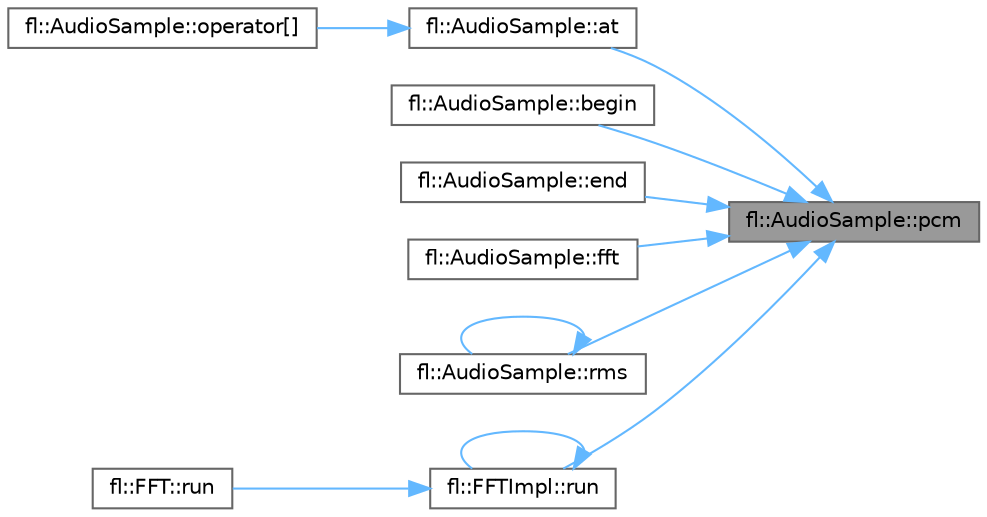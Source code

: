 digraph "fl::AudioSample::pcm"
{
 // INTERACTIVE_SVG=YES
 // LATEX_PDF_SIZE
  bgcolor="transparent";
  edge [fontname=Helvetica,fontsize=10,labelfontname=Helvetica,labelfontsize=10];
  node [fontname=Helvetica,fontsize=10,shape=box,height=0.2,width=0.4];
  rankdir="RL";
  Node1 [id="Node000001",label="fl::AudioSample::pcm",height=0.2,width=0.4,color="gray40", fillcolor="grey60", style="filled", fontcolor="black",tooltip=" "];
  Node1 -> Node2 [id="edge1_Node000001_Node000002",dir="back",color="steelblue1",style="solid",tooltip=" "];
  Node2 [id="Node000002",label="fl::AudioSample::at",height=0.2,width=0.4,color="grey40", fillcolor="white", style="filled",URL="$d0/de1/classfl_1_1_audio_sample_a2bbaf7abaacc220bb5e99e1588e932ae.html#a2bbaf7abaacc220bb5e99e1588e932ae",tooltip=" "];
  Node2 -> Node3 [id="edge2_Node000002_Node000003",dir="back",color="steelblue1",style="solid",tooltip=" "];
  Node3 [id="Node000003",label="fl::AudioSample::operator[]",height=0.2,width=0.4,color="grey40", fillcolor="white", style="filled",URL="$d0/de1/classfl_1_1_audio_sample_abf6b9a309829c0744df341b18cedf6e1.html#abf6b9a309829c0744df341b18cedf6e1",tooltip=" "];
  Node1 -> Node4 [id="edge3_Node000001_Node000004",dir="back",color="steelblue1",style="solid",tooltip=" "];
  Node4 [id="Node000004",label="fl::AudioSample::begin",height=0.2,width=0.4,color="grey40", fillcolor="white", style="filled",URL="$d0/de1/classfl_1_1_audio_sample_ae63e6b3ed29f693c0f46d55b8af625cf.html#ae63e6b3ed29f693c0f46d55b8af625cf",tooltip=" "];
  Node1 -> Node5 [id="edge4_Node000001_Node000005",dir="back",color="steelblue1",style="solid",tooltip=" "];
  Node5 [id="Node000005",label="fl::AudioSample::end",height=0.2,width=0.4,color="grey40", fillcolor="white", style="filled",URL="$d0/de1/classfl_1_1_audio_sample_aecba596d2b89cbfad2a7786e6715445c.html#aecba596d2b89cbfad2a7786e6715445c",tooltip=" "];
  Node1 -> Node6 [id="edge5_Node000001_Node000006",dir="back",color="steelblue1",style="solid",tooltip=" "];
  Node6 [id="Node000006",label="fl::AudioSample::fft",height=0.2,width=0.4,color="grey40", fillcolor="white", style="filled",URL="$d0/de1/classfl_1_1_audio_sample_ac64f8011dd28714299f3ae7c1d8753eb.html#ac64f8011dd28714299f3ae7c1d8753eb",tooltip=" "];
  Node1 -> Node7 [id="edge6_Node000001_Node000007",dir="back",color="steelblue1",style="solid",tooltip=" "];
  Node7 [id="Node000007",label="fl::AudioSample::rms",height=0.2,width=0.4,color="grey40", fillcolor="white", style="filled",URL="$d0/de1/classfl_1_1_audio_sample_aad106b78fa799d9dbf91f0be71ced341.html#aad106b78fa799d9dbf91f0be71ced341",tooltip=" "];
  Node7 -> Node7 [id="edge7_Node000007_Node000007",dir="back",color="steelblue1",style="solid",tooltip=" "];
  Node1 -> Node8 [id="edge8_Node000001_Node000008",dir="back",color="steelblue1",style="solid",tooltip=" "];
  Node8 [id="Node000008",label="fl::FFTImpl::run",height=0.2,width=0.4,color="grey40", fillcolor="white", style="filled",URL="$de/d9d/classfl_1_1_f_f_t_impl_a2cf1798382987b6b0dd6aee368d957d8.html#a2cf1798382987b6b0dd6aee368d957d8",tooltip=" "];
  Node8 -> Node9 [id="edge9_Node000008_Node000009",dir="back",color="steelblue1",style="solid",tooltip=" "];
  Node9 [id="Node000009",label="fl::FFT::run",height=0.2,width=0.4,color="grey40", fillcolor="white", style="filled",URL="$d1/d47/classfl_1_1_f_f_t_a63cd4b56f67a2a7c50897b17bbfd7a04.html#a63cd4b56f67a2a7c50897b17bbfd7a04",tooltip=" "];
  Node8 -> Node8 [id="edge10_Node000008_Node000008",dir="back",color="steelblue1",style="solid",tooltip=" "];
}
